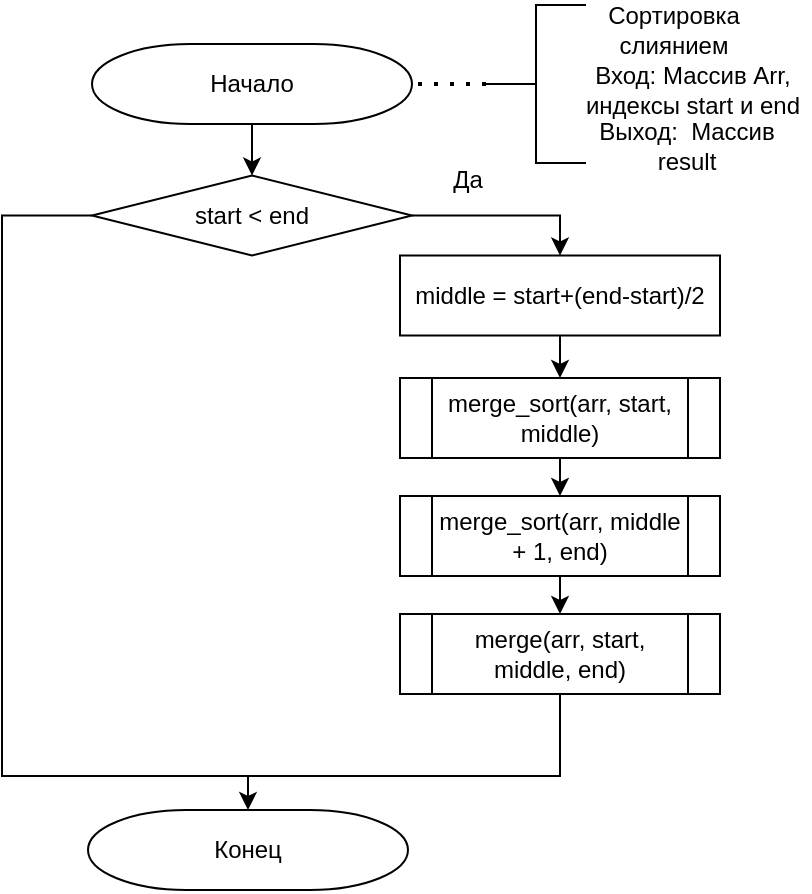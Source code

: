 <mxfile version="22.1.2" type="device">
  <diagram name="Page-1" id="znq3EacXN1JKcKG1pGsg">
    <mxGraphModel dx="1364" dy="843" grid="0" gridSize="10" guides="1" tooltips="1" connect="1" arrows="1" fold="1" page="0" pageScale="1" pageWidth="850" pageHeight="1100" math="0" shadow="0">
      <root>
        <mxCell id="0" />
        <mxCell id="1" parent="0" />
        <mxCell id="LPzjQBW3kxyOn9KYeir2-1" value="Начало" style="strokeWidth=1;html=1;shape=mxgraph.flowchart.terminator;whiteSpace=wrap;rotation=0;" parent="1" vertex="1">
          <mxGeometry x="138" y="51" width="160" height="40" as="geometry" />
        </mxCell>
        <mxCell id="LPzjQBW3kxyOn9KYeir2-2" value="start &amp;lt; end" style="rhombus;whiteSpace=wrap;html=1;rotation=0;" parent="1" vertex="1">
          <mxGeometry x="138" y="116.75" width="160" height="40" as="geometry" />
        </mxCell>
        <mxCell id="LPzjQBW3kxyOn9KYeir2-3" value="Конец" style="strokeWidth=1;html=1;shape=mxgraph.flowchart.terminator;whiteSpace=wrap;rotation=0;" parent="1" vertex="1">
          <mxGeometry x="136" y="434" width="160" height="40" as="geometry" />
        </mxCell>
        <mxCell id="LPzjQBW3kxyOn9KYeir2-4" value="middle = start+(end-start)/2" style="rounded=0;whiteSpace=wrap;html=1;rotation=0;" parent="1" vertex="1">
          <mxGeometry x="292" y="156.75" width="160" height="40" as="geometry" />
        </mxCell>
        <mxCell id="LPzjQBW3kxyOn9KYeir2-5" value="" style="strokeWidth=1;html=1;shape=mxgraph.flowchart.annotation_2;align=left;labelPosition=right;pointerEvents=1;" parent="1" vertex="1">
          <mxGeometry x="335" y="31.5" width="50" height="79" as="geometry" />
        </mxCell>
        <mxCell id="LPzjQBW3kxyOn9KYeir2-6" value="merge_sort(arr, start, middle)" style="shape=process;whiteSpace=wrap;html=1;backgroundOutline=1;rotation=0;" parent="1" vertex="1">
          <mxGeometry x="292" y="218" width="160" height="40" as="geometry" />
        </mxCell>
        <mxCell id="LPzjQBW3kxyOn9KYeir2-7" value="merge(arr, start, middle, end)" style="shape=process;whiteSpace=wrap;html=1;backgroundOutline=1;rotation=0;" parent="1" vertex="1">
          <mxGeometry x="292" y="336" width="160" height="40" as="geometry" />
        </mxCell>
        <mxCell id="LPzjQBW3kxyOn9KYeir2-8" value="merge_sort(arr, middle + 1, end)" style="shape=process;whiteSpace=wrap;html=1;backgroundOutline=1;rotation=0;" parent="1" vertex="1">
          <mxGeometry x="292" y="277" width="160" height="40" as="geometry" />
        </mxCell>
        <mxCell id="LPzjQBW3kxyOn9KYeir2-9" value="" style="endArrow=none;dashed=1;html=1;dashPattern=1 3;strokeWidth=2;rounded=0;entryX=1;entryY=0.5;entryDx=0;entryDy=0;entryPerimeter=0;exitX=0;exitY=0.5;exitDx=0;exitDy=0;exitPerimeter=0;" parent="1" source="LPzjQBW3kxyOn9KYeir2-5" target="LPzjQBW3kxyOn9KYeir2-1" edge="1">
          <mxGeometry width="50" height="50" relative="1" as="geometry">
            <mxPoint x="399" y="358" as="sourcePoint" />
            <mxPoint x="449" y="308" as="targetPoint" />
          </mxGeometry>
        </mxCell>
        <mxCell id="LPzjQBW3kxyOn9KYeir2-10" value="Сортировка слиянием" style="text;html=1;strokeColor=none;fillColor=none;align=center;verticalAlign=middle;whiteSpace=wrap;rounded=0;" parent="1" vertex="1">
          <mxGeometry x="399" y="29.25" width="60" height="30" as="geometry" />
        </mxCell>
        <mxCell id="LPzjQBW3kxyOn9KYeir2-11" value="" style="endArrow=classic;html=1;rounded=0;entryX=0.5;entryY=0;entryDx=0;entryDy=0;exitX=0.5;exitY=1;exitDx=0;exitDy=0;exitPerimeter=0;" parent="1" source="LPzjQBW3kxyOn9KYeir2-1" target="LPzjQBW3kxyOn9KYeir2-2" edge="1">
          <mxGeometry width="50" height="50" relative="1" as="geometry">
            <mxPoint x="399" y="358" as="sourcePoint" />
            <mxPoint x="449" y="308" as="targetPoint" />
          </mxGeometry>
        </mxCell>
        <mxCell id="LPzjQBW3kxyOn9KYeir2-12" value="Вход: Массив Arr, индексы start и end" style="text;html=1;strokeColor=none;fillColor=none;align=center;verticalAlign=middle;whiteSpace=wrap;rounded=0;" parent="1" vertex="1">
          <mxGeometry x="380" y="59.25" width="117" height="30" as="geometry" />
        </mxCell>
        <mxCell id="LPzjQBW3kxyOn9KYeir2-14" value="Выход:&amp;nbsp; Mассив result" style="text;html=1;strokeColor=none;fillColor=none;align=center;verticalAlign=middle;whiteSpace=wrap;rounded=0;" parent="1" vertex="1">
          <mxGeometry x="377" y="86.75" width="117" height="30" as="geometry" />
        </mxCell>
        <mxCell id="LPzjQBW3kxyOn9KYeir2-15" value="" style="endArrow=classic;html=1;rounded=0;exitX=1;exitY=0.5;exitDx=0;exitDy=0;entryX=0.5;entryY=0;entryDx=0;entryDy=0;edgeStyle=orthogonalEdgeStyle;" parent="1" source="LPzjQBW3kxyOn9KYeir2-2" target="LPzjQBW3kxyOn9KYeir2-4" edge="1">
          <mxGeometry width="50" height="50" relative="1" as="geometry">
            <mxPoint x="399" y="358" as="sourcePoint" />
            <mxPoint x="449" y="308" as="targetPoint" />
          </mxGeometry>
        </mxCell>
        <mxCell id="LPzjQBW3kxyOn9KYeir2-16" value="" style="endArrow=classic;html=1;rounded=0;entryX=0.5;entryY=0;entryDx=0;entryDy=0;exitX=0.5;exitY=1;exitDx=0;exitDy=0;" parent="1" source="LPzjQBW3kxyOn9KYeir2-4" target="LPzjQBW3kxyOn9KYeir2-6" edge="1">
          <mxGeometry width="50" height="50" relative="1" as="geometry">
            <mxPoint x="399" y="358" as="sourcePoint" />
            <mxPoint x="449" y="308" as="targetPoint" />
          </mxGeometry>
        </mxCell>
        <mxCell id="LPzjQBW3kxyOn9KYeir2-17" value="" style="endArrow=classic;html=1;rounded=0;entryX=0.5;entryY=0;entryDx=0;entryDy=0;exitX=0.5;exitY=1;exitDx=0;exitDy=0;" parent="1" source="LPzjQBW3kxyOn9KYeir2-6" target="LPzjQBW3kxyOn9KYeir2-8" edge="1">
          <mxGeometry width="50" height="50" relative="1" as="geometry">
            <mxPoint x="399" y="358" as="sourcePoint" />
            <mxPoint x="449" y="308" as="targetPoint" />
          </mxGeometry>
        </mxCell>
        <mxCell id="LPzjQBW3kxyOn9KYeir2-18" value="" style="endArrow=classic;html=1;rounded=0;entryX=0.5;entryY=0;entryDx=0;entryDy=0;exitX=0.5;exitY=1;exitDx=0;exitDy=0;" parent="1" source="LPzjQBW3kxyOn9KYeir2-8" target="LPzjQBW3kxyOn9KYeir2-7" edge="1">
          <mxGeometry width="50" height="50" relative="1" as="geometry">
            <mxPoint x="399" y="358" as="sourcePoint" />
            <mxPoint x="449" y="308" as="targetPoint" />
          </mxGeometry>
        </mxCell>
        <mxCell id="LPzjQBW3kxyOn9KYeir2-22" value="" style="endArrow=none;html=1;rounded=0;edgeStyle=orthogonalEdgeStyle;entryX=0.5;entryY=1;entryDx=0;entryDy=0;exitX=0;exitY=0.5;exitDx=0;exitDy=0;" parent="1" source="LPzjQBW3kxyOn9KYeir2-2" target="LPzjQBW3kxyOn9KYeir2-7" edge="1">
          <mxGeometry width="50" height="50" relative="1" as="geometry">
            <mxPoint x="144" y="425" as="sourcePoint" />
            <mxPoint x="266" y="428" as="targetPoint" />
            <Array as="points">
              <mxPoint x="93" y="137" />
              <mxPoint x="93" y="417" />
              <mxPoint x="372" y="417" />
            </Array>
          </mxGeometry>
        </mxCell>
        <mxCell id="LPzjQBW3kxyOn9KYeir2-23" value="" style="endArrow=classic;html=1;rounded=0;entryX=0.5;entryY=0;entryDx=0;entryDy=0;entryPerimeter=0;" parent="1" target="LPzjQBW3kxyOn9KYeir2-3" edge="1">
          <mxGeometry width="50" height="50" relative="1" as="geometry">
            <mxPoint x="216" y="417" as="sourcePoint" />
            <mxPoint x="449" y="308" as="targetPoint" />
          </mxGeometry>
        </mxCell>
        <mxCell id="_sIR7l-L4Z6U302xFYf1-1" value="Да" style="text;html=1;strokeColor=none;fillColor=none;align=center;verticalAlign=middle;whiteSpace=wrap;rounded=0;" parent="1" vertex="1">
          <mxGeometry x="296" y="104" width="60" height="30" as="geometry" />
        </mxCell>
      </root>
    </mxGraphModel>
  </diagram>
</mxfile>
